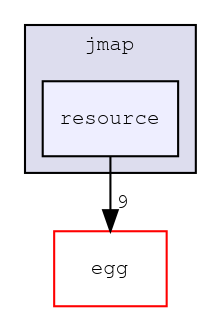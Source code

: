 digraph "source/game/jmap/resource" {
  compound=true
  node [ fontsize="10", fontname="FreeMono"];
  edge [ labelfontsize="10", labelfontname="FreeMono"];
  subgraph clusterdir_b9b5969e874220c7e87ff359f954dfec {
    graph [ bgcolor="#ddddee", pencolor="black", label="jmap" fontname="FreeMono", fontsize="10", URL="dir_b9b5969e874220c7e87ff359f954dfec.html"]
  dir_691efa29847cd0b6e7ecb9121f2f0038 [shape=box, label="resource", style="filled", fillcolor="#eeeeff", pencolor="black", URL="dir_691efa29847cd0b6e7ecb9121f2f0038.html"];
  }
  dir_dfa3dd376ef284b4fe91688c4c5b67ec [shape=box label="egg" fillcolor="white" style="filled" color="red" URL="dir_dfa3dd376ef284b4fe91688c4c5b67ec.html"];
  dir_691efa29847cd0b6e7ecb9121f2f0038->dir_dfa3dd376ef284b4fe91688c4c5b67ec [headlabel="9", labeldistance=1.5 headhref="dir_000010_000001.html"];
}
